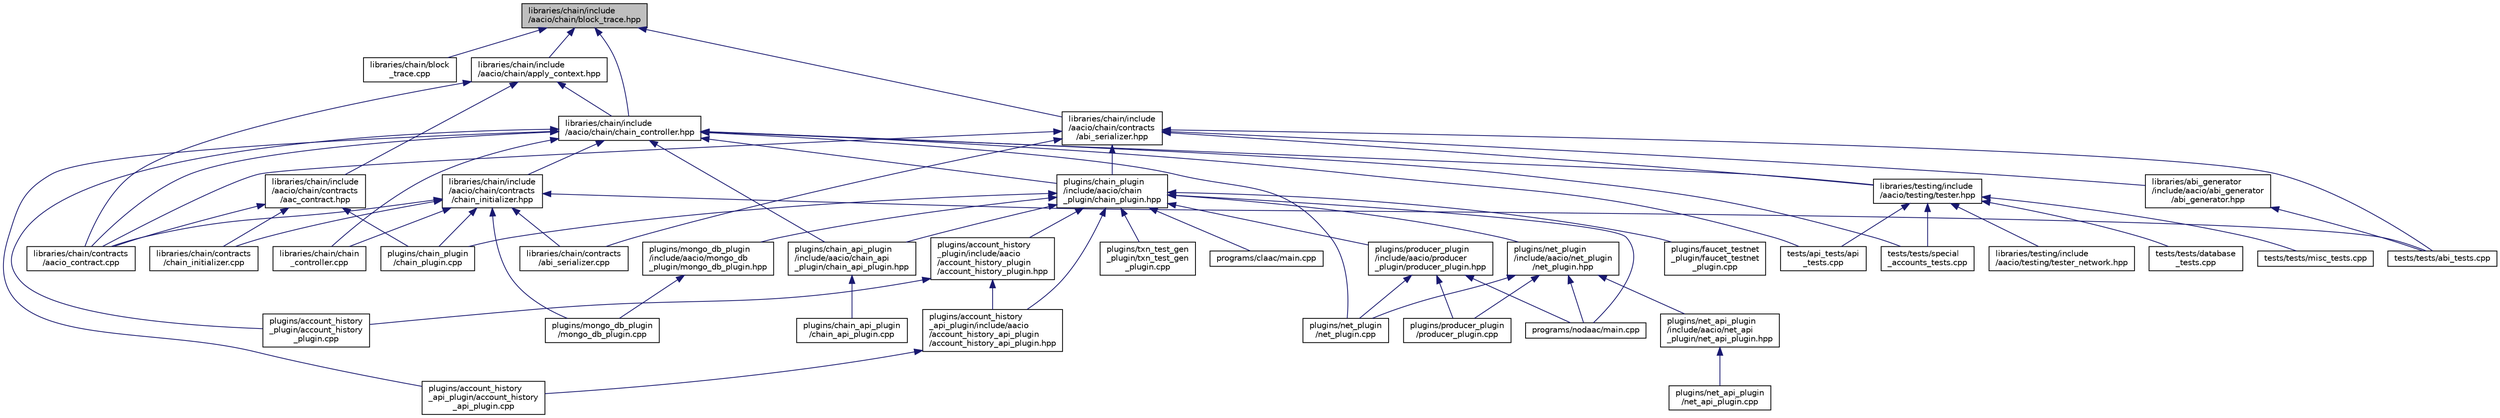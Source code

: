 digraph "libraries/chain/include/aacio/chain/block_trace.hpp"
{
  edge [fontname="Helvetica",fontsize="10",labelfontname="Helvetica",labelfontsize="10"];
  node [fontname="Helvetica",fontsize="10",shape=record];
  Node147 [label="libraries/chain/include\l/aacio/chain/block_trace.hpp",height=0.2,width=0.4,color="black", fillcolor="grey75", style="filled", fontcolor="black"];
  Node147 -> Node148 [dir="back",color="midnightblue",fontsize="10",style="solid"];
  Node148 [label="libraries/chain/block\l_trace.cpp",height=0.2,width=0.4,color="black", fillcolor="white", style="filled",URL="$block__trace_8cpp.html"];
  Node147 -> Node149 [dir="back",color="midnightblue",fontsize="10",style="solid"];
  Node149 [label="libraries/chain/include\l/aacio/chain/apply_context.hpp",height=0.2,width=0.4,color="black", fillcolor="white", style="filled",URL="$apply__context_8hpp.html"];
  Node149 -> Node150 [dir="back",color="midnightblue",fontsize="10",style="solid"];
  Node150 [label="libraries/chain/contracts\l/aacio_contract.cpp",height=0.2,width=0.4,color="black", fillcolor="white", style="filled",URL="$aacio__contract_8cpp.html"];
  Node149 -> Node151 [dir="back",color="midnightblue",fontsize="10",style="solid"];
  Node151 [label="libraries/chain/include\l/aacio/chain/chain_controller.hpp",height=0.2,width=0.4,color="black", fillcolor="white", style="filled",URL="$chain__controller_8hpp.html"];
  Node151 -> Node152 [dir="back",color="midnightblue",fontsize="10",style="solid"];
  Node152 [label="libraries/chain/chain\l_controller.cpp",height=0.2,width=0.4,color="black", fillcolor="white", style="filled",URL="$chain__controller_8cpp.html"];
  Node151 -> Node150 [dir="back",color="midnightblue",fontsize="10",style="solid"];
  Node151 -> Node153 [dir="back",color="midnightblue",fontsize="10",style="solid"];
  Node153 [label="libraries/chain/include\l/aacio/chain/contracts\l/chain_initializer.hpp",height=0.2,width=0.4,color="black", fillcolor="white", style="filled",URL="$chain__initializer_8hpp.html"];
  Node153 -> Node152 [dir="back",color="midnightblue",fontsize="10",style="solid"];
  Node153 -> Node150 [dir="back",color="midnightblue",fontsize="10",style="solid"];
  Node153 -> Node154 [dir="back",color="midnightblue",fontsize="10",style="solid"];
  Node154 [label="libraries/chain/contracts\l/abi_serializer.cpp",height=0.2,width=0.4,color="black", fillcolor="white", style="filled",URL="$abi__serializer_8cpp.html"];
  Node153 -> Node155 [dir="back",color="midnightblue",fontsize="10",style="solid"];
  Node155 [label="libraries/chain/contracts\l/chain_initializer.cpp",height=0.2,width=0.4,color="black", fillcolor="white", style="filled",URL="$chain__initializer_8cpp.html"];
  Node153 -> Node156 [dir="back",color="midnightblue",fontsize="10",style="solid"];
  Node156 [label="plugins/chain_plugin\l/chain_plugin.cpp",height=0.2,width=0.4,color="black", fillcolor="white", style="filled",URL="$chain__plugin_8cpp.html"];
  Node153 -> Node157 [dir="back",color="midnightblue",fontsize="10",style="solid"];
  Node157 [label="plugins/mongo_db_plugin\l/mongo_db_plugin.cpp",height=0.2,width=0.4,color="black", fillcolor="white", style="filled",URL="$mongo__db__plugin_8cpp.html"];
  Node153 -> Node158 [dir="back",color="midnightblue",fontsize="10",style="solid"];
  Node158 [label="tests/tests/abi_tests.cpp",height=0.2,width=0.4,color="black", fillcolor="white", style="filled",URL="$abi__tests_8cpp.html"];
  Node151 -> Node159 [dir="back",color="midnightblue",fontsize="10",style="solid"];
  Node159 [label="libraries/testing/include\l/aacio/testing/tester.hpp",height=0.2,width=0.4,color="black", fillcolor="white", style="filled",URL="$tester_8hpp_source.html"];
  Node159 -> Node160 [dir="back",color="midnightblue",fontsize="10",style="solid"];
  Node160 [label="libraries/testing/include\l/aacio/testing/tester_network.hpp",height=0.2,width=0.4,color="black", fillcolor="white", style="filled",URL="$tester__network_8hpp_source.html"];
  Node159 -> Node161 [dir="back",color="midnightblue",fontsize="10",style="solid"];
  Node161 [label="tests/api_tests/api\l_tests.cpp",height=0.2,width=0.4,color="black", fillcolor="white", style="filled",URL="$api__tests_8cpp.html"];
  Node159 -> Node162 [dir="back",color="midnightblue",fontsize="10",style="solid"];
  Node162 [label="tests/tests/database\l_tests.cpp",height=0.2,width=0.4,color="black", fillcolor="white", style="filled",URL="$database__tests_8cpp.html"];
  Node159 -> Node163 [dir="back",color="midnightblue",fontsize="10",style="solid"];
  Node163 [label="tests/tests/misc_tests.cpp",height=0.2,width=0.4,color="black", fillcolor="white", style="filled",URL="$misc__tests_8cpp.html"];
  Node159 -> Node164 [dir="back",color="midnightblue",fontsize="10",style="solid"];
  Node164 [label="tests/tests/special\l_accounts_tests.cpp",height=0.2,width=0.4,color="black", fillcolor="white", style="filled",URL="$special__accounts__tests_8cpp.html"];
  Node151 -> Node165 [dir="back",color="midnightblue",fontsize="10",style="solid"];
  Node165 [label="plugins/account_history\l_api_plugin/account_history\l_api_plugin.cpp",height=0.2,width=0.4,color="black", fillcolor="white", style="filled",URL="$account__history__api__plugin_8cpp.html"];
  Node151 -> Node166 [dir="back",color="midnightblue",fontsize="10",style="solid"];
  Node166 [label="plugins/account_history\l_plugin/account_history\l_plugin.cpp",height=0.2,width=0.4,color="black", fillcolor="white", style="filled",URL="$account__history__plugin_8cpp.html"];
  Node151 -> Node167 [dir="back",color="midnightblue",fontsize="10",style="solid"];
  Node167 [label="plugins/chain_api_plugin\l/include/aacio/chain_api\l_plugin/chain_api_plugin.hpp",height=0.2,width=0.4,color="black", fillcolor="white", style="filled",URL="$chain__api__plugin_8hpp.html"];
  Node167 -> Node168 [dir="back",color="midnightblue",fontsize="10",style="solid"];
  Node168 [label="plugins/chain_api_plugin\l/chain_api_plugin.cpp",height=0.2,width=0.4,color="black", fillcolor="white", style="filled",URL="$chain__api__plugin_8cpp.html"];
  Node151 -> Node169 [dir="back",color="midnightblue",fontsize="10",style="solid"];
  Node169 [label="plugins/chain_plugin\l/include/aacio/chain\l_plugin/chain_plugin.hpp",height=0.2,width=0.4,color="black", fillcolor="white", style="filled",URL="$chain__plugin_8hpp.html"];
  Node169 -> Node170 [dir="back",color="midnightblue",fontsize="10",style="solid"];
  Node170 [label="plugins/account_history\l_api_plugin/include/aacio\l/account_history_api_plugin\l/account_history_api_plugin.hpp",height=0.2,width=0.4,color="black", fillcolor="white", style="filled",URL="$account__history__api__plugin_8hpp.html"];
  Node170 -> Node165 [dir="back",color="midnightblue",fontsize="10",style="solid"];
  Node169 -> Node171 [dir="back",color="midnightblue",fontsize="10",style="solid"];
  Node171 [label="plugins/account_history\l_plugin/include/aacio\l/account_history_plugin\l/account_history_plugin.hpp",height=0.2,width=0.4,color="black", fillcolor="white", style="filled",URL="$account__history__plugin_8hpp.html"];
  Node171 -> Node170 [dir="back",color="midnightblue",fontsize="10",style="solid"];
  Node171 -> Node166 [dir="back",color="midnightblue",fontsize="10",style="solid"];
  Node169 -> Node167 [dir="back",color="midnightblue",fontsize="10",style="solid"];
  Node169 -> Node156 [dir="back",color="midnightblue",fontsize="10",style="solid"];
  Node169 -> Node172 [dir="back",color="midnightblue",fontsize="10",style="solid"];
  Node172 [label="plugins/faucet_testnet\l_plugin/faucet_testnet\l_plugin.cpp",height=0.2,width=0.4,color="black", fillcolor="white", style="filled",URL="$faucet__testnet__plugin_8cpp.html"];
  Node169 -> Node173 [dir="back",color="midnightblue",fontsize="10",style="solid"];
  Node173 [label="plugins/mongo_db_plugin\l/include/aacio/mongo_db\l_plugin/mongo_db_plugin.hpp",height=0.2,width=0.4,color="black", fillcolor="white", style="filled",URL="$mongo__db__plugin_8hpp.html"];
  Node173 -> Node157 [dir="back",color="midnightblue",fontsize="10",style="solid"];
  Node169 -> Node174 [dir="back",color="midnightblue",fontsize="10",style="solid"];
  Node174 [label="plugins/net_plugin\l/include/aacio/net_plugin\l/net_plugin.hpp",height=0.2,width=0.4,color="black", fillcolor="white", style="filled",URL="$net__plugin_8hpp.html"];
  Node174 -> Node175 [dir="back",color="midnightblue",fontsize="10",style="solid"];
  Node175 [label="plugins/net_api_plugin\l/include/aacio/net_api\l_plugin/net_api_plugin.hpp",height=0.2,width=0.4,color="black", fillcolor="white", style="filled",URL="$net__api__plugin_8hpp.html"];
  Node175 -> Node176 [dir="back",color="midnightblue",fontsize="10",style="solid"];
  Node176 [label="plugins/net_api_plugin\l/net_api_plugin.cpp",height=0.2,width=0.4,color="black", fillcolor="white", style="filled",URL="$net__api__plugin_8cpp.html"];
  Node174 -> Node177 [dir="back",color="midnightblue",fontsize="10",style="solid"];
  Node177 [label="plugins/net_plugin\l/net_plugin.cpp",height=0.2,width=0.4,color="black", fillcolor="white", style="filled",URL="$net__plugin_8cpp.html"];
  Node174 -> Node178 [dir="back",color="midnightblue",fontsize="10",style="solid"];
  Node178 [label="plugins/producer_plugin\l/producer_plugin.cpp",height=0.2,width=0.4,color="black", fillcolor="white", style="filled",URL="$producer__plugin_8cpp.html"];
  Node174 -> Node179 [dir="back",color="midnightblue",fontsize="10",style="solid"];
  Node179 [label="programs/nodaac/main.cpp",height=0.2,width=0.4,color="black", fillcolor="white", style="filled",URL="$programs_2nodaac_2main_8cpp.html"];
  Node169 -> Node180 [dir="back",color="midnightblue",fontsize="10",style="solid"];
  Node180 [label="plugins/producer_plugin\l/include/aacio/producer\l_plugin/producer_plugin.hpp",height=0.2,width=0.4,color="black", fillcolor="white", style="filled",URL="$producer__plugin_8hpp.html"];
  Node180 -> Node177 [dir="back",color="midnightblue",fontsize="10",style="solid"];
  Node180 -> Node178 [dir="back",color="midnightblue",fontsize="10",style="solid"];
  Node180 -> Node179 [dir="back",color="midnightblue",fontsize="10",style="solid"];
  Node169 -> Node181 [dir="back",color="midnightblue",fontsize="10",style="solid"];
  Node181 [label="plugins/txn_test_gen\l_plugin/txn_test_gen\l_plugin.cpp",height=0.2,width=0.4,color="black", fillcolor="white", style="filled",URL="$txn__test__gen__plugin_8cpp.html"];
  Node169 -> Node182 [dir="back",color="midnightblue",fontsize="10",style="solid"];
  Node182 [label="programs/claac/main.cpp",height=0.2,width=0.4,color="black", fillcolor="white", style="filled",URL="$programs_2claac_2main_8cpp.html"];
  Node169 -> Node179 [dir="back",color="midnightblue",fontsize="10",style="solid"];
  Node151 -> Node177 [dir="back",color="midnightblue",fontsize="10",style="solid"];
  Node151 -> Node161 [dir="back",color="midnightblue",fontsize="10",style="solid"];
  Node151 -> Node164 [dir="back",color="midnightblue",fontsize="10",style="solid"];
  Node149 -> Node183 [dir="back",color="midnightblue",fontsize="10",style="solid"];
  Node183 [label="libraries/chain/include\l/aacio/chain/contracts\l/aac_contract.hpp",height=0.2,width=0.4,color="black", fillcolor="white", style="filled",URL="$aac__contract_8hpp.html"];
  Node183 -> Node150 [dir="back",color="midnightblue",fontsize="10",style="solid"];
  Node183 -> Node155 [dir="back",color="midnightblue",fontsize="10",style="solid"];
  Node183 -> Node156 [dir="back",color="midnightblue",fontsize="10",style="solid"];
  Node147 -> Node151 [dir="back",color="midnightblue",fontsize="10",style="solid"];
  Node147 -> Node184 [dir="back",color="midnightblue",fontsize="10",style="solid"];
  Node184 [label="libraries/chain/include\l/aacio/chain/contracts\l/abi_serializer.hpp",height=0.2,width=0.4,color="black", fillcolor="white", style="filled",URL="$abi__serializer_8hpp.html"];
  Node184 -> Node185 [dir="back",color="midnightblue",fontsize="10",style="solid"];
  Node185 [label="libraries/abi_generator\l/include/aacio/abi_generator\l/abi_generator.hpp",height=0.2,width=0.4,color="black", fillcolor="white", style="filled",URL="$abi__generator_8hpp_source.html"];
  Node185 -> Node158 [dir="back",color="midnightblue",fontsize="10",style="solid"];
  Node184 -> Node150 [dir="back",color="midnightblue",fontsize="10",style="solid"];
  Node184 -> Node154 [dir="back",color="midnightblue",fontsize="10",style="solid"];
  Node184 -> Node159 [dir="back",color="midnightblue",fontsize="10",style="solid"];
  Node184 -> Node169 [dir="back",color="midnightblue",fontsize="10",style="solid"];
  Node184 -> Node158 [dir="back",color="midnightblue",fontsize="10",style="solid"];
}
